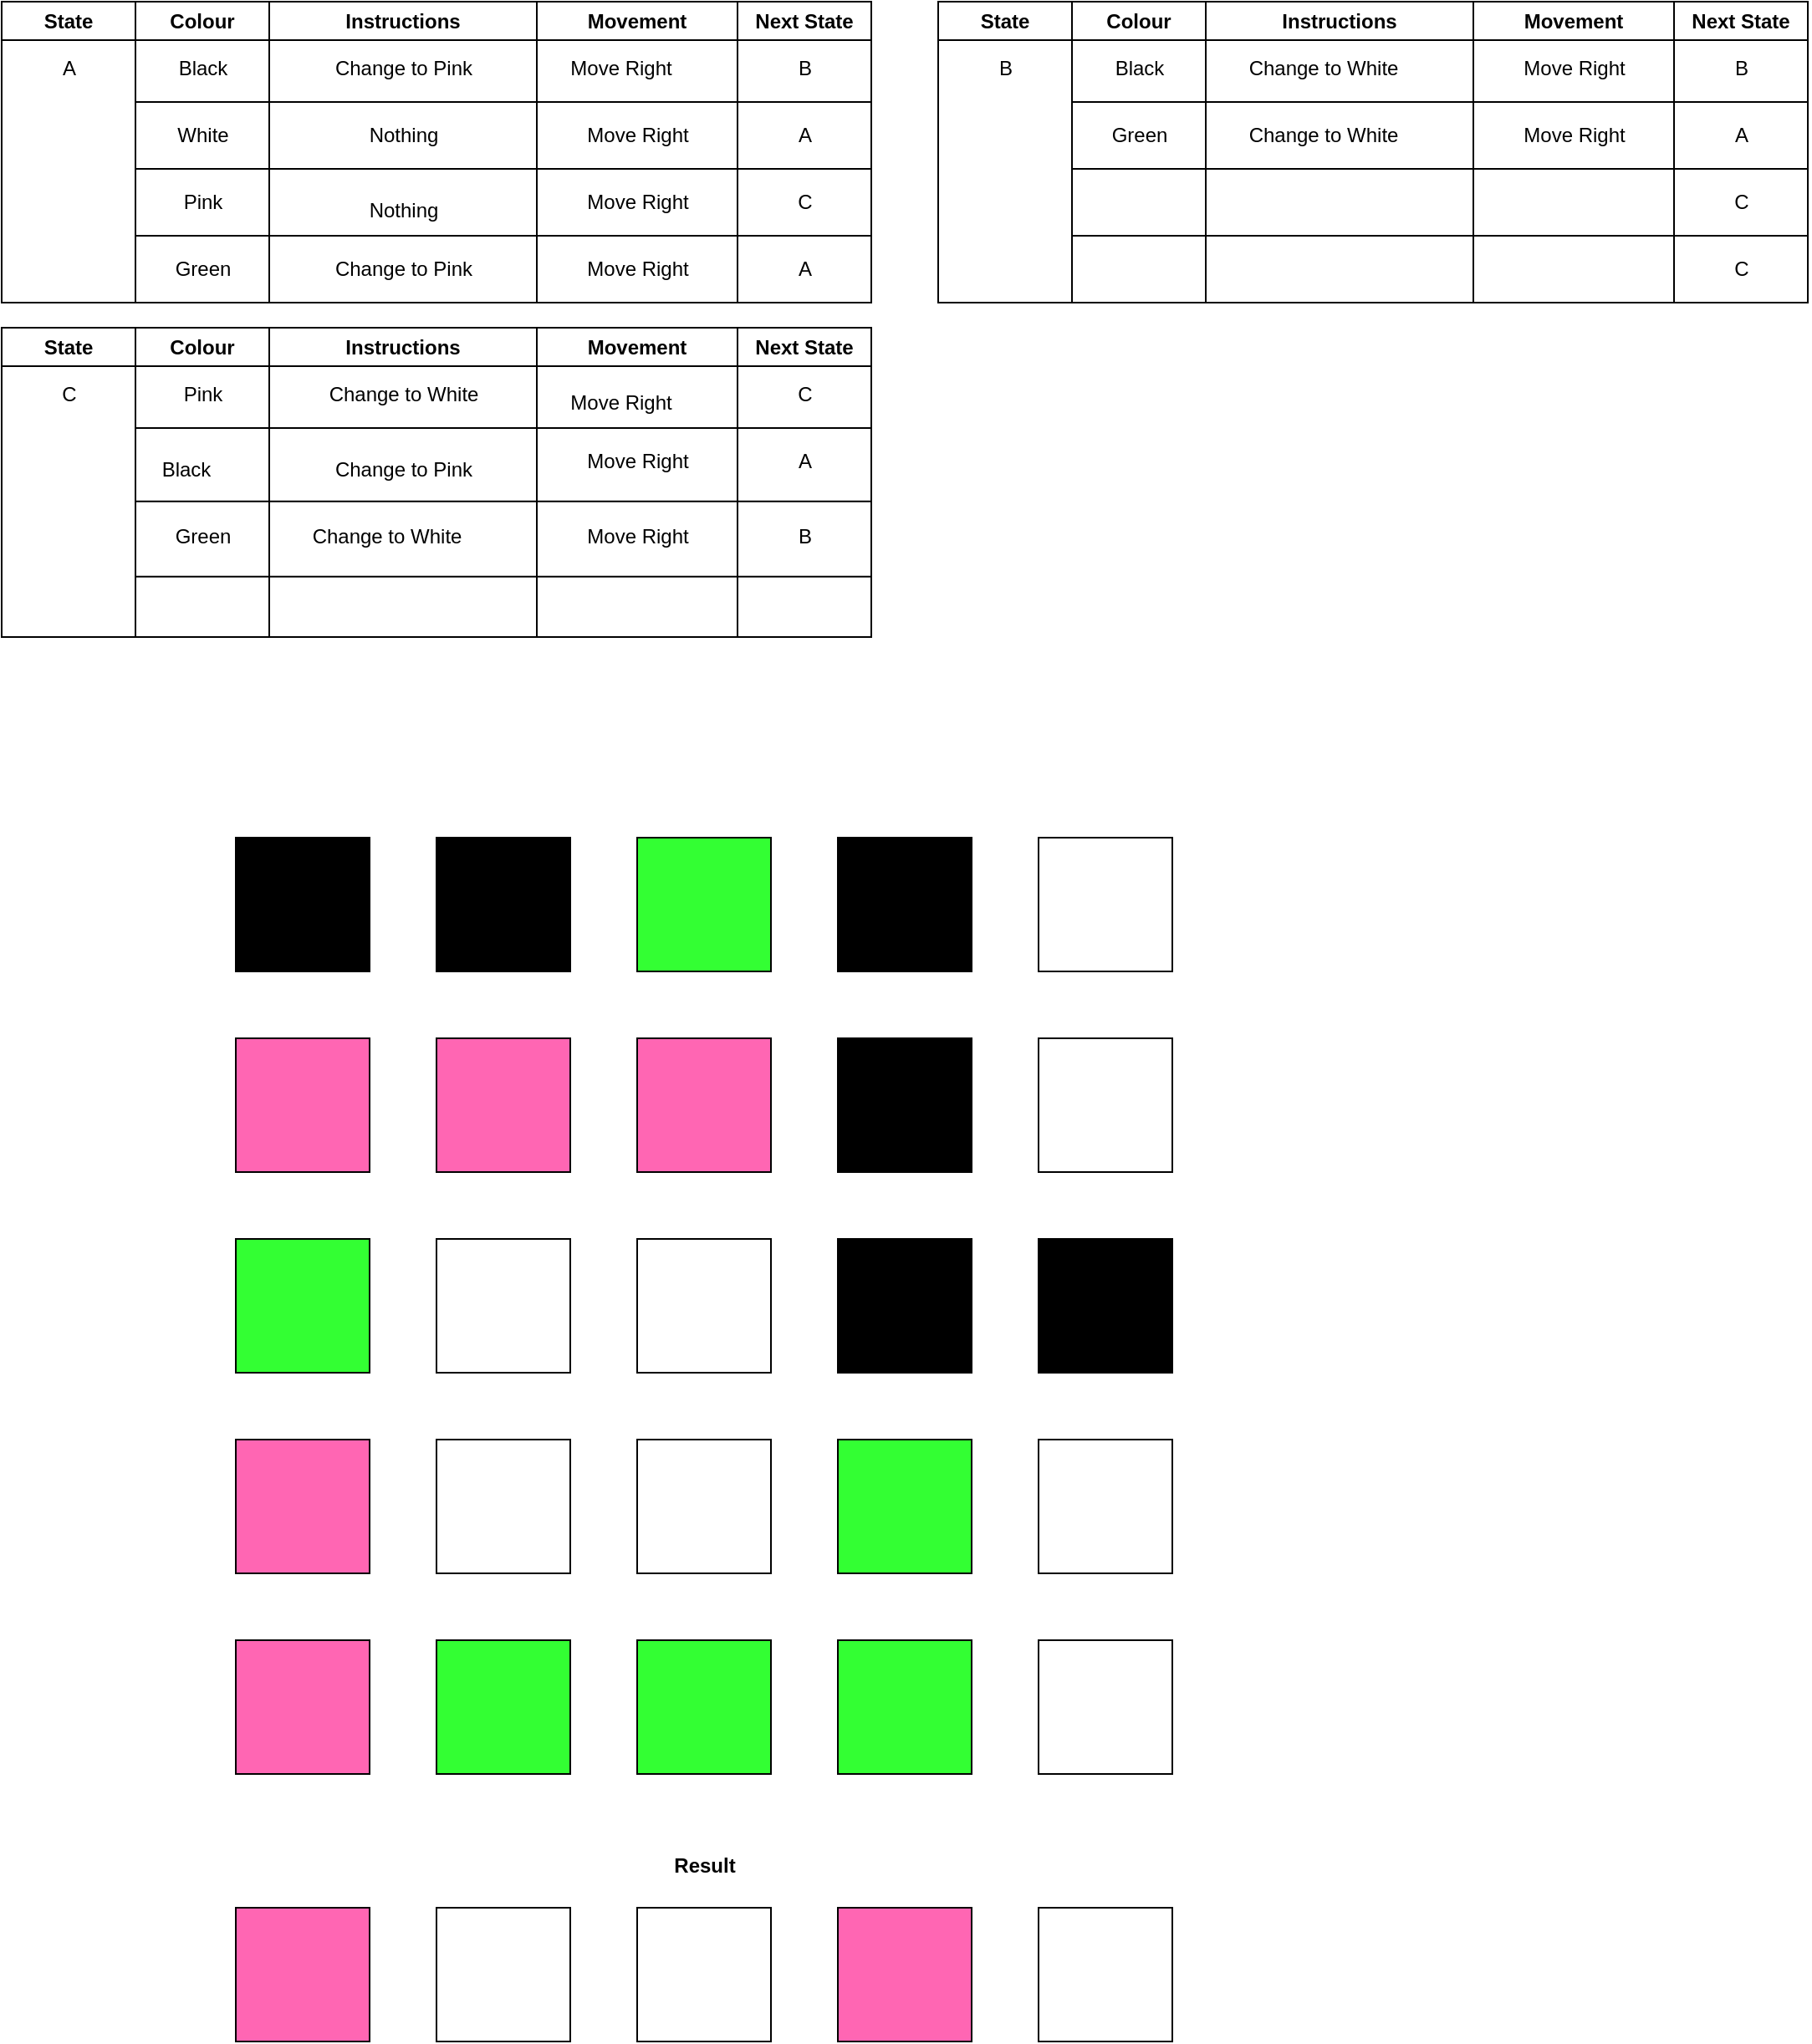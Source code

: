 <mxfile version="21.0.10" type="onedrive"><diagram name="Page-1" id="n0kMUWlEeqYfEzO7JkMs"><mxGraphModel grid="1" page="1" gridSize="10" guides="1" tooltips="1" connect="1" arrows="1" fold="1" pageScale="1" pageWidth="850" pageHeight="1100" math="0" shadow="0"><root><mxCell id="0"/><mxCell id="1" parent="0"/><mxCell id="B1fEH121jZXAamPwpGnW-1" value="State" style="swimlane;whiteSpace=wrap;html=1;" vertex="1" parent="1"><mxGeometry x="-140" y="20" width="80" height="180" as="geometry"/></mxCell><mxCell id="B1fEH121jZXAamPwpGnW-2" value="A" style="text;html=1;align=center;verticalAlign=middle;resizable=0;points=[];autosize=1;strokeColor=none;fillColor=none;" vertex="1" parent="B1fEH121jZXAamPwpGnW-1"><mxGeometry x="25" y="25" width="30" height="30" as="geometry"/></mxCell><mxCell id="B1fEH121jZXAamPwpGnW-3" value="" style="endArrow=none;html=1;rounded=0;" edge="1" parent="1"><mxGeometry width="50" height="50" relative="1" as="geometry"><mxPoint x="-60" y="80" as="sourcePoint"/><mxPoint x="380" y="80" as="targetPoint"/></mxGeometry></mxCell><mxCell id="B1fEH121jZXAamPwpGnW-4" value="Instructions" style="swimlane;whiteSpace=wrap;html=1;" vertex="1" parent="1"><mxGeometry x="20" y="20" width="160" height="180" as="geometry"/></mxCell><mxCell id="B1fEH121jZXAamPwpGnW-5" value="" style="endArrow=none;html=1;rounded=0;" edge="1" parent="B1fEH121jZXAamPwpGnW-4"><mxGeometry width="50" height="50" relative="1" as="geometry"><mxPoint x="-80" y="100" as="sourcePoint"/><mxPoint x="360" y="100" as="targetPoint"/></mxGeometry></mxCell><mxCell id="B1fEH121jZXAamPwpGnW-6" value="" style="endArrow=none;html=1;rounded=0;" edge="1" parent="B1fEH121jZXAamPwpGnW-4"><mxGeometry width="50" height="50" relative="1" as="geometry"><mxPoint x="-80" y="140" as="sourcePoint"/><mxPoint x="360" y="140" as="targetPoint"/></mxGeometry></mxCell><mxCell id="B1fEH121jZXAamPwpGnW-132" value="Nothing" style="text;html=1;align=center;verticalAlign=middle;resizable=0;points=[];autosize=1;strokeColor=none;fillColor=none;" vertex="1" parent="B1fEH121jZXAamPwpGnW-4"><mxGeometry x="50" y="65" width="60" height="30" as="geometry"/></mxCell><mxCell id="B1fEH121jZXAamPwpGnW-135" value="Nothing" style="text;html=1;align=center;verticalAlign=middle;resizable=0;points=[];autosize=1;strokeColor=none;fillColor=none;" vertex="1" parent="B1fEH121jZXAamPwpGnW-4"><mxGeometry x="50" y="110" width="60" height="30" as="geometry"/></mxCell><mxCell id="B1fEH121jZXAamPwpGnW-7" value="Movement" style="swimlane;whiteSpace=wrap;html=1;" vertex="1" parent="1"><mxGeometry x="180" y="20" width="120" height="180" as="geometry"/></mxCell><mxCell id="B1fEH121jZXAamPwpGnW-8" value="Next State" style="swimlane;whiteSpace=wrap;html=1;" vertex="1" parent="1"><mxGeometry x="300" y="20" width="80" height="180" as="geometry"/></mxCell><mxCell id="B1fEH121jZXAamPwpGnW-9" value="A" style="text;html=1;align=center;verticalAlign=middle;resizable=0;points=[];autosize=1;strokeColor=none;fillColor=none;" vertex="1" parent="B1fEH121jZXAamPwpGnW-8"><mxGeometry x="25" y="145" width="30" height="30" as="geometry"/></mxCell><mxCell id="B1fEH121jZXAamPwpGnW-10" value="Colour" style="swimlane;whiteSpace=wrap;html=1;" vertex="1" parent="1"><mxGeometry x="-60" y="20" width="80" height="180" as="geometry"/></mxCell><mxCell id="B1fEH121jZXAamPwpGnW-12" value="" style="whiteSpace=wrap;html=1;aspect=fixed;fillColor=#FF66B3;" vertex="1" parent="1"><mxGeometry y="1160" width="80" height="80" as="geometry"/></mxCell><mxCell id="B1fEH121jZXAamPwpGnW-13" value="" style="whiteSpace=wrap;html=1;aspect=fixed;fillColor=#FFFFFF;" vertex="1" parent="1"><mxGeometry x="120" y="1160" width="80" height="80" as="geometry"/></mxCell><mxCell id="B1fEH121jZXAamPwpGnW-14" value="" style="whiteSpace=wrap;html=1;aspect=fixed;fillColor=#FFFFFF;" vertex="1" parent="1"><mxGeometry x="240" y="1160" width="80" height="80" as="geometry"/></mxCell><mxCell id="B1fEH121jZXAamPwpGnW-15" value="" style="whiteSpace=wrap;html=1;aspect=fixed;fillColor=#FF66B3;" vertex="1" parent="1"><mxGeometry x="360" y="1160" width="80" height="80" as="geometry"/></mxCell><mxCell id="B1fEH121jZXAamPwpGnW-16" value="" style="whiteSpace=wrap;html=1;aspect=fixed;fillColor=#FFFFFF;" vertex="1" parent="1"><mxGeometry x="480" y="1160" width="80" height="80" as="geometry"/></mxCell><mxCell id="B1fEH121jZXAamPwpGnW-17" value="" style="whiteSpace=wrap;html=1;aspect=fixed;fillColor=#000000;" vertex="1" parent="1"><mxGeometry y="520" width="80" height="80" as="geometry"/></mxCell><mxCell id="B1fEH121jZXAamPwpGnW-18" value="" style="whiteSpace=wrap;html=1;aspect=fixed;fillColor=#000000;" vertex="1" parent="1"><mxGeometry x="120" y="520" width="80" height="80" as="geometry"/></mxCell><mxCell id="B1fEH121jZXAamPwpGnW-19" value="" style="whiteSpace=wrap;html=1;aspect=fixed;fillColor=#33FF33;" vertex="1" parent="1"><mxGeometry x="240" y="520" width="80" height="80" as="geometry"/></mxCell><mxCell id="B1fEH121jZXAamPwpGnW-20" value="" style="whiteSpace=wrap;html=1;aspect=fixed;fillColor=#000000;" vertex="1" parent="1"><mxGeometry x="360" y="520" width="80" height="80" as="geometry"/></mxCell><mxCell id="B1fEH121jZXAamPwpGnW-21" value="" style="whiteSpace=wrap;html=1;aspect=fixed;fillColor=#FFFFFF;" vertex="1" parent="1"><mxGeometry x="480" y="520" width="80" height="80" as="geometry"/></mxCell><mxCell id="B1fEH121jZXAamPwpGnW-22" value="" style="whiteSpace=wrap;html=1;aspect=fixed;fillColor=#FF66B3;" vertex="1" parent="1"><mxGeometry y="640" width="80" height="80" as="geometry"/></mxCell><mxCell id="B1fEH121jZXAamPwpGnW-23" value="" style="whiteSpace=wrap;html=1;aspect=fixed;fillColor=#FF66B3;" vertex="1" parent="1"><mxGeometry x="120" y="640" width="80" height="80" as="geometry"/></mxCell><mxCell id="B1fEH121jZXAamPwpGnW-24" value="" style="whiteSpace=wrap;html=1;aspect=fixed;fillColor=#FF66B3;" vertex="1" parent="1"><mxGeometry x="240" y="640" width="80" height="80" as="geometry"/></mxCell><mxCell id="B1fEH121jZXAamPwpGnW-25" value="" style="whiteSpace=wrap;html=1;aspect=fixed;fillColor=#000000;" vertex="1" parent="1"><mxGeometry x="360" y="640" width="80" height="80" as="geometry"/></mxCell><mxCell id="B1fEH121jZXAamPwpGnW-26" value="" style="whiteSpace=wrap;html=1;aspect=fixed;fillColor=#FFFFFF;" vertex="1" parent="1"><mxGeometry x="480" y="640" width="80" height="80" as="geometry"/></mxCell><mxCell id="B1fEH121jZXAamPwpGnW-27" value="" style="whiteSpace=wrap;html=1;aspect=fixed;fillColor=#33FF33;" vertex="1" parent="1"><mxGeometry y="760" width="80" height="80" as="geometry"/></mxCell><mxCell id="B1fEH121jZXAamPwpGnW-28" value="" style="whiteSpace=wrap;html=1;aspect=fixed;fillColor=#FFFFFF;" vertex="1" parent="1"><mxGeometry x="120" y="760" width="80" height="80" as="geometry"/></mxCell><mxCell id="B1fEH121jZXAamPwpGnW-29" value="" style="whiteSpace=wrap;html=1;aspect=fixed;fillColor=#FFFFFF;" vertex="1" parent="1"><mxGeometry x="240" y="760" width="80" height="80" as="geometry"/></mxCell><mxCell id="B1fEH121jZXAamPwpGnW-30" value="" style="whiteSpace=wrap;html=1;aspect=fixed;fillColor=#000000;" vertex="1" parent="1"><mxGeometry x="360" y="760" width="80" height="80" as="geometry"/></mxCell><mxCell id="B1fEH121jZXAamPwpGnW-31" value="" style="whiteSpace=wrap;html=1;aspect=fixed;fillColor=#000000;" vertex="1" parent="1"><mxGeometry x="480" y="760" width="80" height="80" as="geometry"/></mxCell><mxCell id="B1fEH121jZXAamPwpGnW-32" value="" style="whiteSpace=wrap;html=1;aspect=fixed;fillColor=#FF66B3;" vertex="1" parent="1"><mxGeometry y="880" width="80" height="80" as="geometry"/></mxCell><mxCell id="B1fEH121jZXAamPwpGnW-33" value="" style="whiteSpace=wrap;html=1;aspect=fixed;fillColor=#FFFFFF;" vertex="1" parent="1"><mxGeometry x="120" y="880" width="80" height="80" as="geometry"/></mxCell><mxCell id="B1fEH121jZXAamPwpGnW-34" value="" style="whiteSpace=wrap;html=1;aspect=fixed;fillColor=#FFFFFF;" vertex="1" parent="1"><mxGeometry x="240" y="880" width="80" height="80" as="geometry"/></mxCell><mxCell id="B1fEH121jZXAamPwpGnW-35" value="" style="whiteSpace=wrap;html=1;aspect=fixed;fillColor=#33FF33;" vertex="1" parent="1"><mxGeometry x="360" y="880" width="80" height="80" as="geometry"/></mxCell><mxCell id="B1fEH121jZXAamPwpGnW-36" value="" style="whiteSpace=wrap;html=1;aspect=fixed;fillColor=#FFFFFF;" vertex="1" parent="1"><mxGeometry x="480" y="880" width="80" height="80" as="geometry"/></mxCell><mxCell id="B1fEH121jZXAamPwpGnW-37" value="" style="whiteSpace=wrap;html=1;aspect=fixed;fillColor=#FF66B3;" vertex="1" parent="1"><mxGeometry y="1000" width="80" height="80" as="geometry"/></mxCell><mxCell id="B1fEH121jZXAamPwpGnW-38" value="" style="whiteSpace=wrap;html=1;aspect=fixed;fillColor=#33FF33;" vertex="1" parent="1"><mxGeometry x="120" y="1000" width="80" height="80" as="geometry"/></mxCell><mxCell id="B1fEH121jZXAamPwpGnW-40" value="" style="whiteSpace=wrap;html=1;aspect=fixed;fillColor=#33FF33;" vertex="1" parent="1"><mxGeometry x="360" y="1000" width="80" height="80" as="geometry"/></mxCell><mxCell id="B1fEH121jZXAamPwpGnW-41" value="" style="whiteSpace=wrap;html=1;aspect=fixed;fillColor=#FFFFFF;" vertex="1" parent="1"><mxGeometry x="480" y="1000" width="80" height="80" as="geometry"/></mxCell><mxCell id="B1fEH121jZXAamPwpGnW-42" value="B" style="text;html=1;align=center;verticalAlign=middle;resizable=0;points=[];autosize=1;strokeColor=none;fillColor=none;" vertex="1" parent="1"><mxGeometry x="325" y="45" width="30" height="30" as="geometry"/></mxCell><mxCell id="B1fEH121jZXAamPwpGnW-43" value="State" style="swimlane;whiteSpace=wrap;html=1;" vertex="1" parent="1"><mxGeometry x="420" y="20" width="80" height="180" as="geometry"/></mxCell><mxCell id="B1fEH121jZXAamPwpGnW-44" value="B" style="text;html=1;align=center;verticalAlign=middle;resizable=0;points=[];autosize=1;strokeColor=none;fillColor=none;" vertex="1" parent="B1fEH121jZXAamPwpGnW-43"><mxGeometry x="25" y="25" width="30" height="30" as="geometry"/></mxCell><mxCell id="B1fEH121jZXAamPwpGnW-45" value="" style="endArrow=none;html=1;rounded=0;" edge="1" parent="1"><mxGeometry width="50" height="50" relative="1" as="geometry"><mxPoint x="500" y="80" as="sourcePoint"/><mxPoint x="940" y="80" as="targetPoint"/></mxGeometry></mxCell><mxCell id="B1fEH121jZXAamPwpGnW-46" value="Instructions" style="swimlane;whiteSpace=wrap;html=1;" vertex="1" parent="1"><mxGeometry x="580" y="20" width="160" height="180" as="geometry"/></mxCell><mxCell id="B1fEH121jZXAamPwpGnW-47" value="" style="endArrow=none;html=1;rounded=0;" edge="1" parent="B1fEH121jZXAamPwpGnW-46"><mxGeometry width="50" height="50" relative="1" as="geometry"><mxPoint x="-80" y="100" as="sourcePoint"/><mxPoint x="360" y="100" as="targetPoint"/></mxGeometry></mxCell><mxCell id="B1fEH121jZXAamPwpGnW-48" value="" style="endArrow=none;html=1;rounded=0;" edge="1" parent="B1fEH121jZXAamPwpGnW-46"><mxGeometry width="50" height="50" relative="1" as="geometry"><mxPoint x="-80" y="140" as="sourcePoint"/><mxPoint x="360" y="140" as="targetPoint"/></mxGeometry></mxCell><mxCell id="B1fEH121jZXAamPwpGnW-50" value="Movement" style="swimlane;whiteSpace=wrap;html=1;" vertex="1" parent="1"><mxGeometry x="740" y="20" width="120" height="180" as="geometry"/></mxCell><mxCell id="B1fEH121jZXAamPwpGnW-51" value="Next State" style="swimlane;whiteSpace=wrap;html=1;" vertex="1" parent="1"><mxGeometry x="860" y="20" width="80" height="180" as="geometry"/></mxCell><mxCell id="B1fEH121jZXAamPwpGnW-52" value="Colour" style="swimlane;whiteSpace=wrap;html=1;startSize=23;" vertex="1" parent="1"><mxGeometry x="500" y="20" width="80" height="180" as="geometry"/></mxCell><mxCell id="B1fEH121jZXAamPwpGnW-53" value="B" style="text;html=1;align=center;verticalAlign=middle;resizable=0;points=[];autosize=1;strokeColor=none;fillColor=none;" vertex="1" parent="1"><mxGeometry x="885" y="45" width="30" height="30" as="geometry"/></mxCell><mxCell id="B1fEH121jZXAamPwpGnW-54" value="A" style="text;html=1;align=center;verticalAlign=middle;resizable=0;points=[];autosize=1;strokeColor=none;fillColor=none;" vertex="1" parent="1"><mxGeometry x="885" y="85" width="30" height="30" as="geometry"/></mxCell><mxCell id="B1fEH121jZXAamPwpGnW-55" value="State" style="swimlane;whiteSpace=wrap;html=1;" vertex="1" parent="1"><mxGeometry x="-140" y="215" width="80" height="185" as="geometry"/></mxCell><mxCell id="B1fEH121jZXAamPwpGnW-56" value="C" style="text;html=1;align=center;verticalAlign=middle;resizable=0;points=[];autosize=1;strokeColor=none;fillColor=none;" vertex="1" parent="B1fEH121jZXAamPwpGnW-55"><mxGeometry x="25" y="25" width="30" height="30" as="geometry"/></mxCell><mxCell id="B1fEH121jZXAamPwpGnW-57" value="" style="endArrow=none;html=1;rounded=0;" edge="1" parent="1"><mxGeometry width="50" height="50" relative="1" as="geometry"><mxPoint x="-60" y="275" as="sourcePoint"/><mxPoint x="380" y="275" as="targetPoint"/></mxGeometry></mxCell><mxCell id="B1fEH121jZXAamPwpGnW-58" value="Instructions" style="swimlane;whiteSpace=wrap;html=1;" vertex="1" parent="1"><mxGeometry x="20" y="215" width="160" height="185" as="geometry"/></mxCell><mxCell id="B1fEH121jZXAamPwpGnW-141" value="Change to White" style="text;html=1;align=center;verticalAlign=middle;resizable=0;points=[];autosize=1;strokeColor=none;fillColor=none;" vertex="1" parent="B1fEH121jZXAamPwpGnW-58"><mxGeometry x="25" y="25" width="110" height="30" as="geometry"/></mxCell><mxCell id="B1fEH121jZXAamPwpGnW-59" value="Movement" style="swimlane;whiteSpace=wrap;html=1;" vertex="1" parent="1"><mxGeometry x="180" y="215" width="120" height="185" as="geometry"/></mxCell><mxCell id="B1fEH121jZXAamPwpGnW-60" value="" style="endArrow=none;html=1;rounded=0;" edge="1" parent="B1fEH121jZXAamPwpGnW-59"><mxGeometry width="50" height="50" relative="1" as="geometry"><mxPoint x="-240" y="103.82" as="sourcePoint"/><mxPoint x="200" y="103.82" as="targetPoint"/></mxGeometry></mxCell><mxCell id="B1fEH121jZXAamPwpGnW-61" value="" style="endArrow=none;html=1;rounded=0;" edge="1" parent="B1fEH121jZXAamPwpGnW-59"><mxGeometry width="50" height="50" relative="1" as="geometry"><mxPoint x="-240" y="148.82" as="sourcePoint"/><mxPoint x="200" y="148.82" as="targetPoint"/></mxGeometry></mxCell><mxCell id="B1fEH121jZXAamPwpGnW-146" value="Move Right" style="text;html=1;align=center;verticalAlign=middle;resizable=0;points=[];autosize=1;strokeColor=none;fillColor=none;" vertex="1" parent="B1fEH121jZXAamPwpGnW-59"><mxGeometry x="20" y="65" width="80" height="30" as="geometry"/></mxCell><mxCell id="B1fEH121jZXAamPwpGnW-62" value="Next State" style="swimlane;whiteSpace=wrap;html=1;" vertex="1" parent="1"><mxGeometry x="300" y="215" width="80" height="185" as="geometry"/></mxCell><mxCell id="B1fEH121jZXAamPwpGnW-63" value="B" style="text;html=1;align=center;verticalAlign=middle;resizable=0;points=[];autosize=1;strokeColor=none;fillColor=none;" vertex="1" parent="B1fEH121jZXAamPwpGnW-62"><mxGeometry x="25" y="110" width="30" height="30" as="geometry"/></mxCell><mxCell id="B1fEH121jZXAamPwpGnW-64" value="Colour" style="swimlane;whiteSpace=wrap;html=1;" vertex="1" parent="1"><mxGeometry x="-60" y="215" width="80" height="185" as="geometry"/></mxCell><mxCell id="B1fEH121jZXAamPwpGnW-140" value="Pink" style="text;html=1;align=center;verticalAlign=middle;resizable=0;points=[];autosize=1;strokeColor=none;fillColor=none;" vertex="1" parent="B1fEH121jZXAamPwpGnW-64"><mxGeometry x="15" y="25" width="50" height="30" as="geometry"/></mxCell><mxCell id="B1fEH121jZXAamPwpGnW-66" value="C" style="text;html=1;align=center;verticalAlign=middle;resizable=0;points=[];autosize=1;strokeColor=none;fillColor=none;" vertex="1" parent="1"><mxGeometry x="325" y="240" width="30" height="30" as="geometry"/></mxCell><mxCell id="B1fEH121jZXAamPwpGnW-78" value="A" style="text;html=1;align=center;verticalAlign=middle;resizable=0;points=[];autosize=1;strokeColor=none;fillColor=none;" vertex="1" parent="1"><mxGeometry x="325" y="85" width="30" height="30" as="geometry"/></mxCell><mxCell id="B1fEH121jZXAamPwpGnW-79" value="C" style="text;html=1;align=center;verticalAlign=middle;resizable=0;points=[];autosize=1;strokeColor=none;fillColor=none;" vertex="1" parent="1"><mxGeometry x="885" y="125" width="30" height="30" as="geometry"/></mxCell><mxCell id="B1fEH121jZXAamPwpGnW-80" value="&lt;b&gt;Result&lt;/b&gt;" style="text;html=1;align=center;verticalAlign=middle;resizable=0;points=[];autosize=1;strokeColor=none;fillColor=none;" vertex="1" parent="1"><mxGeometry x="250" y="1120" width="60" height="30" as="geometry"/></mxCell><mxCell id="B1fEH121jZXAamPwpGnW-81" value="C" style="text;html=1;align=center;verticalAlign=middle;resizable=0;points=[];autosize=1;strokeColor=none;fillColor=none;" vertex="1" parent="1"><mxGeometry x="325" y="125" width="30" height="30" as="geometry"/></mxCell><mxCell id="B1fEH121jZXAamPwpGnW-82" value="C" style="text;html=1;align=center;verticalAlign=middle;resizable=0;points=[];autosize=1;strokeColor=none;fillColor=none;" vertex="1" parent="1"><mxGeometry x="885" y="165" width="30" height="30" as="geometry"/></mxCell><mxCell id="B1fEH121jZXAamPwpGnW-90" value="A" style="text;html=1;align=center;verticalAlign=middle;resizable=0;points=[];autosize=1;strokeColor=none;fillColor=none;" vertex="1" parent="1"><mxGeometry x="325" y="280" width="30" height="30" as="geometry"/></mxCell><mxCell id="B1fEH121jZXAamPwpGnW-121" value="Black" style="text;html=1;align=center;verticalAlign=middle;resizable=0;points=[];autosize=1;strokeColor=none;fillColor=none;" vertex="1" parent="1"><mxGeometry x="-45" y="45" width="50" height="30" as="geometry"/></mxCell><mxCell id="B1fEH121jZXAamPwpGnW-122" value="Change to Pink" style="text;html=1;align=center;verticalAlign=middle;resizable=0;points=[];autosize=1;strokeColor=none;fillColor=none;" vertex="1" parent="1"><mxGeometry x="45" y="45" width="110" height="30" as="geometry"/></mxCell><mxCell id="B1fEH121jZXAamPwpGnW-123" value="Move Right" style="text;html=1;align=center;verticalAlign=middle;resizable=0;points=[];autosize=1;strokeColor=none;fillColor=none;" vertex="1" parent="1"><mxGeometry x="190" y="45" width="80" height="30" as="geometry"/></mxCell><mxCell id="B1fEH121jZXAamPwpGnW-124" value="Black" style="text;html=1;align=center;verticalAlign=middle;resizable=0;points=[];autosize=1;strokeColor=none;fillColor=none;" vertex="1" parent="1"><mxGeometry x="515" y="45" width="50" height="30" as="geometry"/></mxCell><mxCell id="B1fEH121jZXAamPwpGnW-125" value="Change to White" style="text;html=1;align=center;verticalAlign=middle;resizable=0;points=[];autosize=1;strokeColor=none;fillColor=none;" vertex="1" parent="1"><mxGeometry x="595" y="45" width="110" height="30" as="geometry"/></mxCell><mxCell id="B1fEH121jZXAamPwpGnW-126" value="Move Right" style="text;html=1;align=center;verticalAlign=middle;resizable=0;points=[];autosize=1;strokeColor=none;fillColor=none;" vertex="1" parent="1"><mxGeometry x="760" y="45" width="80" height="30" as="geometry"/></mxCell><mxCell id="B1fEH121jZXAamPwpGnW-127" value="Green" style="text;html=1;align=center;verticalAlign=middle;resizable=0;points=[];autosize=1;strokeColor=none;fillColor=none;" vertex="1" parent="1"><mxGeometry x="510" y="85" width="60" height="30" as="geometry"/></mxCell><mxCell id="B1fEH121jZXAamPwpGnW-128" value="Change to White" style="text;html=1;align=center;verticalAlign=middle;resizable=0;points=[];autosize=1;strokeColor=none;fillColor=none;" vertex="1" parent="1"><mxGeometry x="595" y="85" width="110" height="30" as="geometry"/></mxCell><mxCell id="B1fEH121jZXAamPwpGnW-129" value="Move Right" style="text;html=1;align=center;verticalAlign=middle;resizable=0;points=[];autosize=1;strokeColor=none;fillColor=none;" vertex="1" parent="1"><mxGeometry x="760" y="85" width="80" height="30" as="geometry"/></mxCell><mxCell id="B1fEH121jZXAamPwpGnW-131" value="White" style="text;html=1;align=center;verticalAlign=middle;resizable=0;points=[];autosize=1;strokeColor=none;fillColor=none;" vertex="1" parent="1"><mxGeometry x="-45" y="85" width="50" height="30" as="geometry"/></mxCell><mxCell id="B1fEH121jZXAamPwpGnW-133" value="Move Right" style="text;html=1;align=center;verticalAlign=middle;resizable=0;points=[];autosize=1;strokeColor=none;fillColor=none;" vertex="1" parent="1"><mxGeometry x="200" y="85" width="80" height="30" as="geometry"/></mxCell><mxCell id="B1fEH121jZXAamPwpGnW-134" value="Pink" style="text;html=1;align=center;verticalAlign=middle;resizable=0;points=[];autosize=1;strokeColor=none;fillColor=none;" vertex="1" parent="1"><mxGeometry x="-45" y="125" width="50" height="30" as="geometry"/></mxCell><mxCell id="B1fEH121jZXAamPwpGnW-136" value="Move Right" style="text;html=1;align=center;verticalAlign=middle;resizable=0;points=[];autosize=1;strokeColor=none;fillColor=none;" vertex="1" parent="1"><mxGeometry x="200" y="125" width="80" height="30" as="geometry"/></mxCell><mxCell id="B1fEH121jZXAamPwpGnW-142" value="Move Right" style="text;html=1;align=center;verticalAlign=middle;resizable=0;points=[];autosize=1;strokeColor=none;fillColor=none;" vertex="1" parent="1"><mxGeometry x="190" y="245" width="80" height="30" as="geometry"/></mxCell><mxCell id="B1fEH121jZXAamPwpGnW-144" value="Black" style="text;html=1;align=center;verticalAlign=middle;resizable=0;points=[];autosize=1;strokeColor=none;fillColor=none;" vertex="1" parent="1"><mxGeometry x="-55" y="285" width="50" height="30" as="geometry"/></mxCell><mxCell id="B1fEH121jZXAamPwpGnW-145" value="Change to Pink" style="text;html=1;align=center;verticalAlign=middle;resizable=0;points=[];autosize=1;strokeColor=none;fillColor=none;" vertex="1" parent="1"><mxGeometry x="45" y="285" width="110" height="30" as="geometry"/></mxCell><mxCell id="B1fEH121jZXAamPwpGnW-147" value="Green" style="text;html=1;align=center;verticalAlign=middle;resizable=0;points=[];autosize=1;strokeColor=none;fillColor=none;" vertex="1" parent="1"><mxGeometry x="-50" y="165" width="60" height="30" as="geometry"/></mxCell><mxCell id="B1fEH121jZXAamPwpGnW-148" value="Change to Pink" style="text;html=1;align=center;verticalAlign=middle;resizable=0;points=[];autosize=1;strokeColor=none;fillColor=none;" vertex="1" parent="1"><mxGeometry x="45" y="165" width="110" height="30" as="geometry"/></mxCell><mxCell id="B1fEH121jZXAamPwpGnW-149" value="Move Right" style="text;html=1;align=center;verticalAlign=middle;resizable=0;points=[];autosize=1;strokeColor=none;fillColor=none;" vertex="1" parent="1"><mxGeometry x="200" y="165" width="80" height="30" as="geometry"/></mxCell><mxCell id="B1fEH121jZXAamPwpGnW-39" value="" style="whiteSpace=wrap;html=1;aspect=fixed;fillColor=#33FF33;" vertex="1" parent="1"><mxGeometry x="240" y="1000" width="80" height="80" as="geometry"/></mxCell><mxCell id="B1fEH121jZXAamPwpGnW-155" value="Green" style="text;html=1;align=center;verticalAlign=middle;resizable=0;points=[];autosize=1;strokeColor=none;fillColor=none;" vertex="1" parent="1"><mxGeometry x="-50" y="325" width="60" height="30" as="geometry"/></mxCell><mxCell id="B1fEH121jZXAamPwpGnW-156" value="Change to White" style="text;html=1;align=center;verticalAlign=middle;resizable=0;points=[];autosize=1;strokeColor=none;fillColor=none;" vertex="1" parent="1"><mxGeometry x="35" y="325" width="110" height="30" as="geometry"/></mxCell><mxCell id="B1fEH121jZXAamPwpGnW-157" value="Move Right" style="text;html=1;align=center;verticalAlign=middle;resizable=0;points=[];autosize=1;strokeColor=none;fillColor=none;" vertex="1" parent="1"><mxGeometry x="200" y="325" width="80" height="30" as="geometry"/></mxCell></root></mxGraphModel></diagram></mxfile>